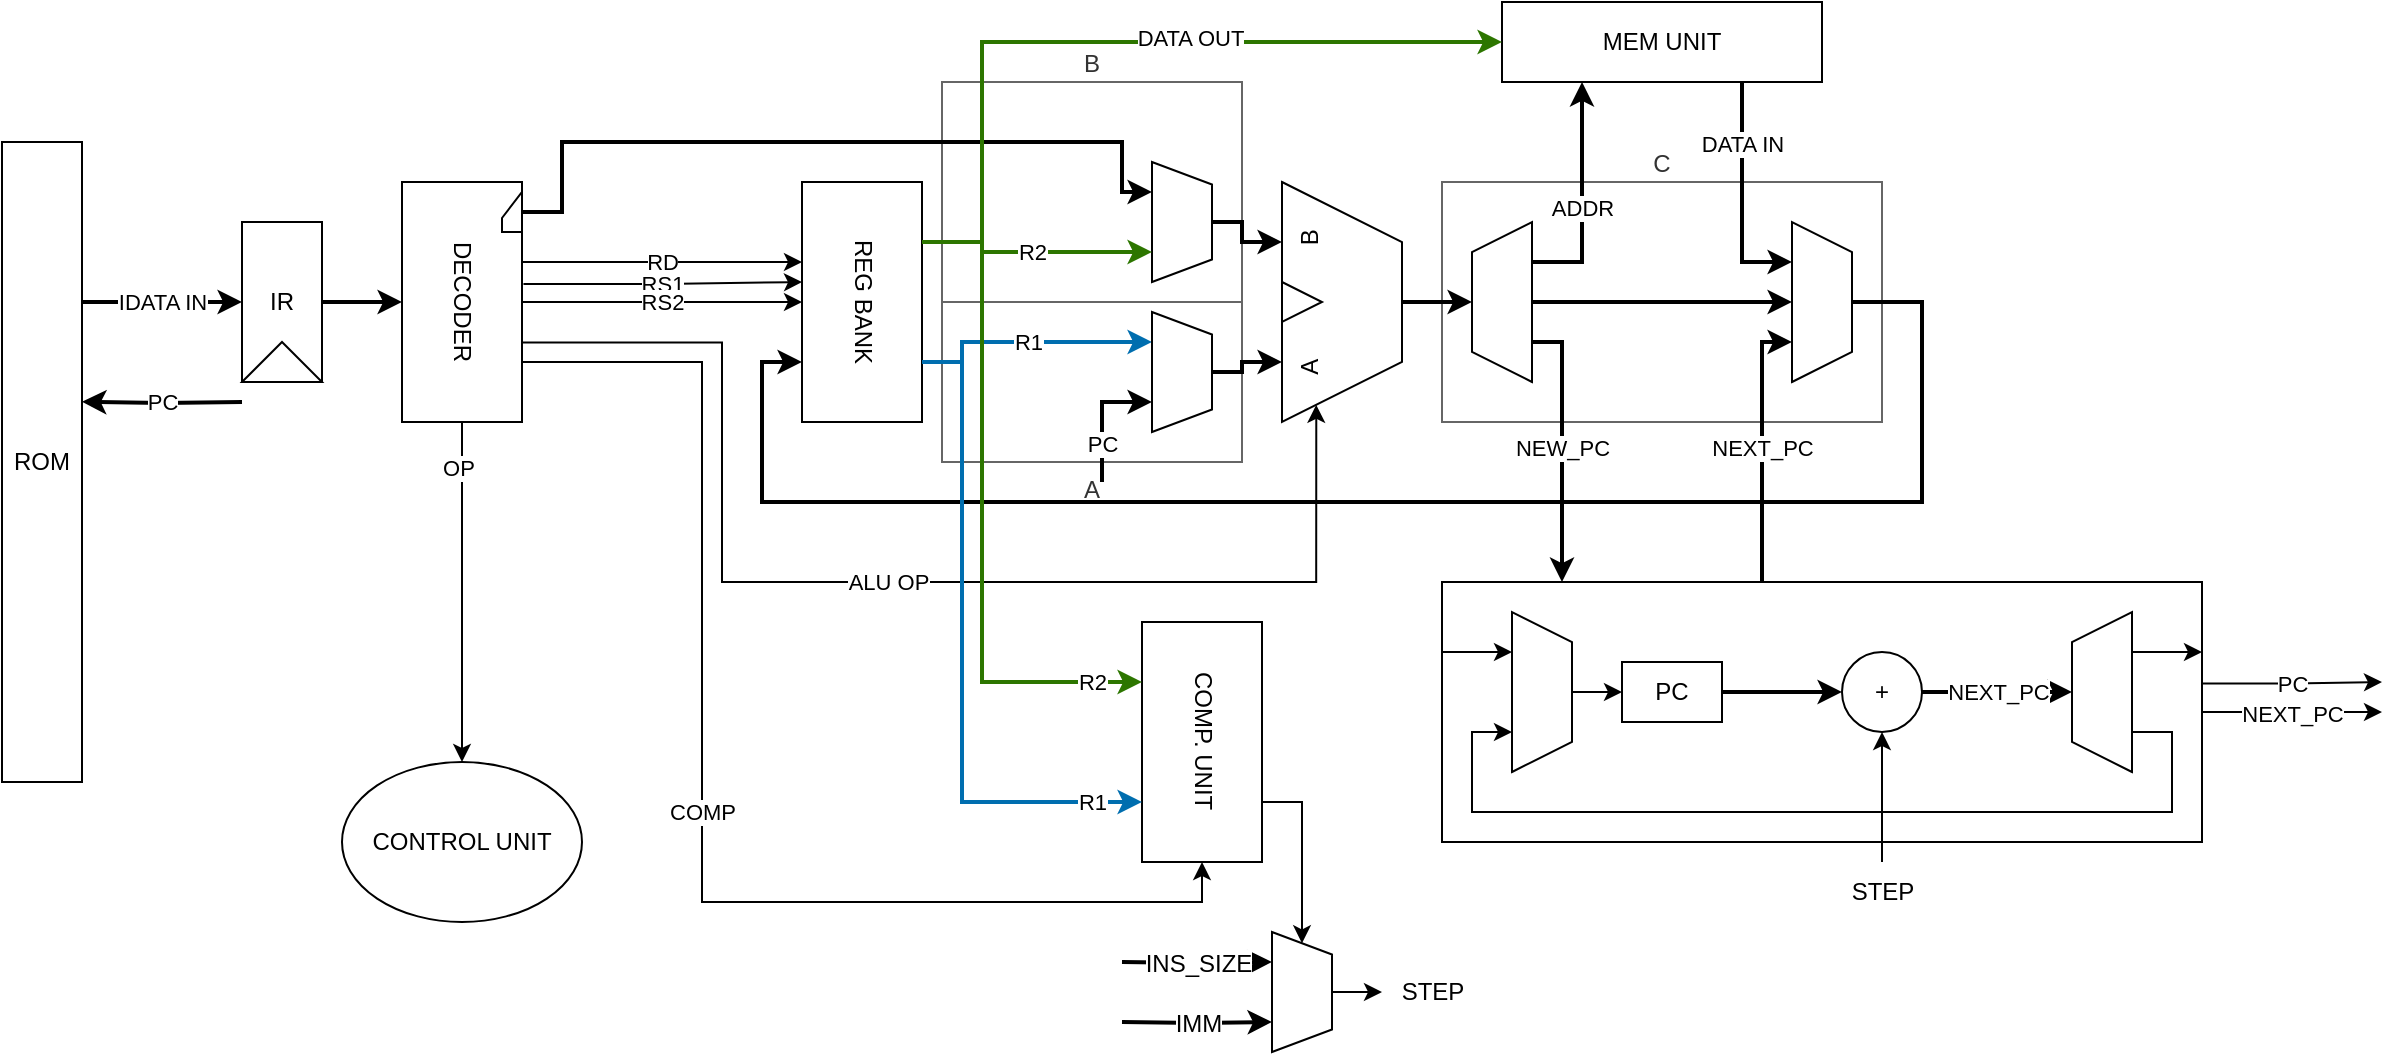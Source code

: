 <mxfile version="26.0.11" pages="4">
  <diagram id="NMhR2VgDH_q-dbBwxF6J" name="Core">
    <mxGraphModel dx="1809" dy="1718" grid="1" gridSize="10" guides="1" tooltips="1" connect="1" arrows="1" fold="1" page="1" pageScale="1" pageWidth="827" pageHeight="1169" math="0" shadow="0">
      <root>
        <mxCell id="0" />
        <mxCell id="1" parent="0" />
        <mxCell id="hncAvz_7t7Qo_2eILnNB-1" value="B" style="rounded=0;whiteSpace=wrap;html=1;fillColor=none;labelPosition=center;verticalLabelPosition=top;align=center;verticalAlign=bottom;fontColor=#333333;strokeColor=#666666;" parent="1" vertex="1">
          <mxGeometry x="310" y="-10" width="150" height="110" as="geometry" />
        </mxCell>
        <mxCell id="F1Z5j1O0vXJ2bHmUh1ND-13" value="A" style="rounded=0;whiteSpace=wrap;html=1;fillColor=none;labelPosition=center;verticalLabelPosition=bottom;align=center;verticalAlign=top;fontColor=#333333;strokeColor=#666666;" parent="1" vertex="1">
          <mxGeometry x="310" y="100" width="150" height="80" as="geometry" />
        </mxCell>
        <mxCell id="hncAvz_7t7Qo_2eILnNB-2" value="C" style="rounded=0;whiteSpace=wrap;html=1;fillColor=none;labelPosition=center;verticalLabelPosition=top;align=center;verticalAlign=bottom;fontColor=#333333;strokeColor=#666666;" parent="1" vertex="1">
          <mxGeometry x="560" y="40" width="220" height="120" as="geometry" />
        </mxCell>
        <mxCell id="nFlebC-8E2U5Z7Vgu-yv-2" style="edgeStyle=orthogonalEdgeStyle;rounded=0;orthogonalLoop=1;jettySize=auto;html=1;entryX=0.75;entryY=0;entryDx=0;entryDy=0;strokeWidth=2;exitX=0.25;exitY=1;exitDx=0;exitDy=0;fillColor=#1ba1e2;strokeColor=#006EAF;" parent="1" source="sHq0dSv3WL6oQNOAlgIy-1" target="F1Z5j1O0vXJ2bHmUh1ND-6" edge="1">
          <mxGeometry relative="1" as="geometry">
            <mxPoint x="410" y="130" as="targetPoint" />
            <Array as="points">
              <mxPoint x="320" y="130" />
              <mxPoint x="320" y="120" />
            </Array>
          </mxGeometry>
        </mxCell>
        <mxCell id="kpL3JhKYGGDNCPcOYrwn-55" value="R1" style="edgeLabel;html=1;align=center;verticalAlign=middle;resizable=0;points=[];" parent="nFlebC-8E2U5Z7Vgu-yv-2" vertex="1" connectable="0">
          <mxGeometry relative="1" as="geometry">
            <mxPoint as="offset" />
          </mxGeometry>
        </mxCell>
        <mxCell id="sHq0dSv3WL6oQNOAlgIy-1" value="REG BANK" style="rounded=0;whiteSpace=wrap;html=1;direction=north;textDirection=vertical-lr;" parent="1" vertex="1">
          <mxGeometry x="240" y="40" width="60" height="120" as="geometry" />
        </mxCell>
        <mxCell id="nFlebC-8E2U5Z7Vgu-yv-3" style="edgeStyle=orthogonalEdgeStyle;rounded=0;orthogonalLoop=1;jettySize=auto;html=1;strokeWidth=2;entryX=0.75;entryY=0;entryDx=0;entryDy=0;" parent="1" source="nFlebC-8E2U5Z7Vgu-yv-1" target="kpL3JhKYGGDNCPcOYrwn-3" edge="1">
          <mxGeometry relative="1" as="geometry">
            <mxPoint x="370" y="100" as="targetPoint" />
            <Array as="points">
              <mxPoint x="120" y="55" />
              <mxPoint x="120" y="20" />
              <mxPoint x="400" y="20" />
              <mxPoint x="400" y="45" />
            </Array>
          </mxGeometry>
        </mxCell>
        <mxCell id="nFlebC-8E2U5Z7Vgu-yv-6" style="edgeStyle=orthogonalEdgeStyle;rounded=0;orthogonalLoop=1;jettySize=auto;html=1;exitX=0.425;exitY=-0.012;exitDx=0;exitDy=0;exitPerimeter=0;" parent="1" source="nFlebC-8E2U5Z7Vgu-yv-4" edge="1">
          <mxGeometry relative="1" as="geometry">
            <mxPoint x="240" y="90" as="targetPoint" />
          </mxGeometry>
        </mxCell>
        <mxCell id="kpL3JhKYGGDNCPcOYrwn-52" value="RS1" style="edgeLabel;html=1;align=center;verticalAlign=middle;resizable=0;points=[];" parent="nFlebC-8E2U5Z7Vgu-yv-6" vertex="1" connectable="0">
          <mxGeometry relative="1" as="geometry">
            <mxPoint as="offset" />
          </mxGeometry>
        </mxCell>
        <mxCell id="nFlebC-8E2U5Z7Vgu-yv-7" style="edgeStyle=orthogonalEdgeStyle;rounded=0;orthogonalLoop=1;jettySize=auto;html=1;exitX=0.368;exitY=-0.013;exitDx=0;exitDy=0;entryX=0.632;entryY=0.013;entryDx=0;entryDy=0;entryPerimeter=0;exitPerimeter=0;" parent="1" edge="1">
          <mxGeometry relative="1" as="geometry">
            <mxPoint x="100" y="100" as="sourcePoint" />
            <mxPoint x="240" y="100" as="targetPoint" />
          </mxGeometry>
        </mxCell>
        <mxCell id="kpL3JhKYGGDNCPcOYrwn-53" value="RS2" style="edgeLabel;html=1;align=center;verticalAlign=middle;resizable=0;points=[];" parent="nFlebC-8E2U5Z7Vgu-yv-7" vertex="1" connectable="0">
          <mxGeometry relative="1" as="geometry">
            <mxPoint as="offset" />
          </mxGeometry>
        </mxCell>
        <mxCell id="kpL3JhKYGGDNCPcOYrwn-7" style="edgeStyle=orthogonalEdgeStyle;rounded=0;orthogonalLoop=1;jettySize=auto;html=1;exitX=0.669;exitY=0.012;exitDx=0;exitDy=0;entryX=1;entryY=0.75;entryDx=0;entryDy=0;exitPerimeter=0;" parent="1" source="nFlebC-8E2U5Z7Vgu-yv-4" target="rwtQKl1CALkP6kY6kDD2-2" edge="1">
          <mxGeometry relative="1" as="geometry">
            <Array as="points">
              <mxPoint x="200" y="120" />
              <mxPoint x="200" y="240" />
              <mxPoint x="497" y="240" />
            </Array>
          </mxGeometry>
        </mxCell>
        <mxCell id="kpL3JhKYGGDNCPcOYrwn-51" value="ALU OP" style="edgeLabel;html=1;align=center;verticalAlign=middle;resizable=0;points=[];" parent="kpL3JhKYGGDNCPcOYrwn-7" vertex="1" connectable="0">
          <mxGeometry relative="1" as="geometry">
            <mxPoint as="offset" />
          </mxGeometry>
        </mxCell>
        <mxCell id="kpL3JhKYGGDNCPcOYrwn-48" style="edgeStyle=orthogonalEdgeStyle;rounded=0;orthogonalLoop=1;jettySize=auto;html=1;" parent="1" source="nFlebC-8E2U5Z7Vgu-yv-4" target="kpL3JhKYGGDNCPcOYrwn-47" edge="1">
          <mxGeometry relative="1" as="geometry" />
        </mxCell>
        <mxCell id="kpL3JhKYGGDNCPcOYrwn-49" value="OP" style="edgeLabel;html=1;align=center;verticalAlign=middle;resizable=0;points=[];" parent="kpL3JhKYGGDNCPcOYrwn-48" vertex="1" connectable="0">
          <mxGeometry x="-0.732" y="-2" relative="1" as="geometry">
            <mxPoint as="offset" />
          </mxGeometry>
        </mxCell>
        <mxCell id="kpL3JhKYGGDNCPcOYrwn-6" style="edgeStyle=orthogonalEdgeStyle;rounded=0;orthogonalLoop=1;jettySize=auto;html=1;exitX=0.5;exitY=1;exitDx=0;exitDy=0;entryX=0.25;entryY=1;entryDx=0;entryDy=0;strokeWidth=2;" parent="1" source="kpL3JhKYGGDNCPcOYrwn-3" target="rwtQKl1CALkP6kY6kDD2-2" edge="1">
          <mxGeometry relative="1" as="geometry">
            <Array as="points">
              <mxPoint x="460" y="60" />
              <mxPoint x="460" y="70" />
            </Array>
          </mxGeometry>
        </mxCell>
        <mxCell id="kpL3JhKYGGDNCPcOYrwn-3" value="" style="verticalLabelPosition=middle;verticalAlign=middle;html=1;shape=trapezoid;perimeter=trapezoidPerimeter;whiteSpace=wrap;size=0.188;arcSize=10;flipV=1;labelPosition=center;align=center;rotation=-90;" parent="1" vertex="1">
          <mxGeometry x="400" y="45" width="60" height="30" as="geometry" />
        </mxCell>
        <mxCell id="kpL3JhKYGGDNCPcOYrwn-8" style="edgeStyle=orthogonalEdgeStyle;rounded=0;orthogonalLoop=1;jettySize=auto;html=1;exitX=0.5;exitY=0;exitDx=0;exitDy=0;entryX=0.5;entryY=0;entryDx=0;entryDy=0;strokeWidth=2;" parent="1" source="rwtQKl1CALkP6kY6kDD2-2" target="kpL3JhKYGGDNCPcOYrwn-9" edge="1">
          <mxGeometry relative="1" as="geometry" />
        </mxCell>
        <mxCell id="kpL3JhKYGGDNCPcOYrwn-25" style="edgeStyle=orthogonalEdgeStyle;rounded=0;orthogonalLoop=1;jettySize=auto;html=1;exitX=0.75;exitY=1;exitDx=0;exitDy=0;entryX=0.25;entryY=1;entryDx=0;entryDy=0;strokeWidth=2;" parent="1" source="kpL3JhKYGGDNCPcOYrwn-9" target="kpL3JhKYGGDNCPcOYrwn-13" edge="1">
          <mxGeometry relative="1" as="geometry" />
        </mxCell>
        <mxCell id="kpL3JhKYGGDNCPcOYrwn-58" value="ADDR" style="edgeLabel;html=1;align=center;verticalAlign=middle;resizable=0;points=[];" parent="kpL3JhKYGGDNCPcOYrwn-25" vertex="1" connectable="0">
          <mxGeometry x="-0.084" relative="1" as="geometry">
            <mxPoint as="offset" />
          </mxGeometry>
        </mxCell>
        <mxCell id="kpL3JhKYGGDNCPcOYrwn-27" style="edgeStyle=orthogonalEdgeStyle;rounded=0;orthogonalLoop=1;jettySize=auto;html=1;exitX=0.5;exitY=1;exitDx=0;exitDy=0;entryX=0.5;entryY=0;entryDx=0;entryDy=0;strokeWidth=2;" parent="1" source="kpL3JhKYGGDNCPcOYrwn-9" target="kpL3JhKYGGDNCPcOYrwn-11" edge="1">
          <mxGeometry relative="1" as="geometry" />
        </mxCell>
        <mxCell id="kpL3JhKYGGDNCPcOYrwn-9" value="" style="verticalLabelPosition=middle;verticalAlign=middle;html=1;shape=trapezoid;perimeter=trapezoidPerimeter;whiteSpace=wrap;size=0.188;arcSize=10;flipV=0;labelPosition=center;align=center;rotation=-90;flipH=0;" parent="1" vertex="1">
          <mxGeometry x="550" y="85" width="80" height="30" as="geometry" />
        </mxCell>
        <mxCell id="kpL3JhKYGGDNCPcOYrwn-20" style="edgeStyle=orthogonalEdgeStyle;rounded=0;orthogonalLoop=1;jettySize=auto;html=1;exitX=0.5;exitY=1;exitDx=0;exitDy=0;entryX=0.25;entryY=0;entryDx=0;entryDy=0;strokeWidth=2;" parent="1" source="kpL3JhKYGGDNCPcOYrwn-11" target="sHq0dSv3WL6oQNOAlgIy-1" edge="1">
          <mxGeometry relative="1" as="geometry">
            <Array as="points">
              <mxPoint x="800" y="100" />
              <mxPoint x="800" y="200" />
              <mxPoint x="220" y="200" />
              <mxPoint x="220" y="130" />
            </Array>
          </mxGeometry>
        </mxCell>
        <mxCell id="kpL3JhKYGGDNCPcOYrwn-11" value="" style="verticalLabelPosition=middle;verticalAlign=middle;html=1;shape=trapezoid;perimeter=trapezoidPerimeter;whiteSpace=wrap;size=0.188;arcSize=10;flipV=1;labelPosition=center;align=center;rotation=-90;flipH=0;" parent="1" vertex="1">
          <mxGeometry x="710" y="85" width="80" height="30" as="geometry" />
        </mxCell>
        <mxCell id="kpL3JhKYGGDNCPcOYrwn-26" style="edgeStyle=orthogonalEdgeStyle;rounded=0;orthogonalLoop=1;jettySize=auto;html=1;exitX=0.75;exitY=1;exitDx=0;exitDy=0;entryX=0.75;entryY=0;entryDx=0;entryDy=0;strokeWidth=2;" parent="1" source="kpL3JhKYGGDNCPcOYrwn-13" target="kpL3JhKYGGDNCPcOYrwn-11" edge="1">
          <mxGeometry relative="1" as="geometry" />
        </mxCell>
        <mxCell id="kpL3JhKYGGDNCPcOYrwn-57" value="DATA IN" style="edgeLabel;html=1;align=center;verticalAlign=middle;resizable=0;points=[];" parent="kpL3JhKYGGDNCPcOYrwn-26" vertex="1" connectable="0">
          <mxGeometry x="-0.467" relative="1" as="geometry">
            <mxPoint as="offset" />
          </mxGeometry>
        </mxCell>
        <mxCell id="kpL3JhKYGGDNCPcOYrwn-13" value="MEM UNIT" style="rounded=0;whiteSpace=wrap;html=1;flipV=0;" parent="1" vertex="1">
          <mxGeometry x="590" y="-50" width="160" height="40" as="geometry" />
        </mxCell>
        <mxCell id="kpL3JhKYGGDNCPcOYrwn-19" style="edgeStyle=orthogonalEdgeStyle;rounded=0;orthogonalLoop=1;jettySize=auto;html=1;exitX=0.75;exitY=1;exitDx=0;exitDy=0;strokeWidth=2;entryX=0;entryY=0.5;entryDx=0;entryDy=0;fillColor=#60a917;strokeColor=#2D7600;" parent="1" source="sHq0dSv3WL6oQNOAlgIy-1" target="kpL3JhKYGGDNCPcOYrwn-13" edge="1">
          <mxGeometry relative="1" as="geometry">
            <mxPoint x="550" y="-100" as="targetPoint" />
            <Array as="points">
              <mxPoint x="330" y="70" />
              <mxPoint x="330" y="-30" />
            </Array>
            <mxPoint x="365" y="45" as="sourcePoint" />
          </mxGeometry>
        </mxCell>
        <mxCell id="kpL3JhKYGGDNCPcOYrwn-56" value="DATA OUT" style="edgeLabel;html=1;align=center;verticalAlign=middle;resizable=0;points=[];" parent="kpL3JhKYGGDNCPcOYrwn-19" vertex="1" connectable="0">
          <mxGeometry x="0.2" y="2" relative="1" as="geometry">
            <mxPoint as="offset" />
          </mxGeometry>
        </mxCell>
        <mxCell id="rwtQKl1CALkP6kY6kDD2-2" value="A&amp;nbsp; &amp;nbsp; &amp;nbsp; &amp;nbsp; &amp;nbsp; &amp;nbsp; &amp;nbsp; &amp;nbsp; &amp;nbsp;B" style="shape=trapezoid;perimeter=trapezoidPerimeter;whiteSpace=wrap;html=1;fixedSize=1;direction=west;size=30;rotation=-90;labelPosition=center;verticalLabelPosition=middle;align=center;verticalAlign=top;labelBorderColor=none;textShadow=0;flipV=0;flipH=0;" parent="1" vertex="1">
          <mxGeometry x="450" y="70" width="120" height="60" as="geometry" />
        </mxCell>
        <mxCell id="rwtQKl1CALkP6kY6kDD2-5" value="" style="triangle;whiteSpace=wrap;html=1;rotation=0;" parent="1" vertex="1">
          <mxGeometry x="480" y="90" width="20" height="20" as="geometry" />
        </mxCell>
        <mxCell id="kpL3JhKYGGDNCPcOYrwn-24" style="edgeStyle=orthogonalEdgeStyle;rounded=0;orthogonalLoop=1;jettySize=auto;html=1;exitX=1;exitY=0.25;exitDx=0;exitDy=0;strokeWidth=2;entryX=0;entryY=0.5;entryDx=0;entryDy=0;" parent="1" source="nvjk1FdQRk36nMy8JmEz-1" target="ILtyUZUsakUtdtW_zUv3-5" edge="1">
          <mxGeometry relative="1" as="geometry">
            <mxPoint x="-30" y="100" as="targetPoint" />
            <mxPoint x="-122.8" y="99.84" as="sourcePoint" />
          </mxGeometry>
        </mxCell>
        <mxCell id="TYaZw21MfKf-qoarmeTp-1" value="IDATA IN" style="edgeLabel;html=1;align=center;verticalAlign=middle;resizable=0;points=[];" parent="kpL3JhKYGGDNCPcOYrwn-24" vertex="1" connectable="0">
          <mxGeometry relative="1" as="geometry">
            <mxPoint as="offset" />
          </mxGeometry>
        </mxCell>
        <mxCell id="kpL3JhKYGGDNCPcOYrwn-47" value="CONTROL UNIT" style="ellipse;whiteSpace=wrap;html=1;" parent="1" vertex="1">
          <mxGeometry x="10" y="330" width="120" height="80" as="geometry" />
        </mxCell>
        <mxCell id="kpL3JhKYGGDNCPcOYrwn-91" value="" style="group" parent="1" vertex="1" connectable="0">
          <mxGeometry x="560" y="240" width="380" height="130" as="geometry" />
        </mxCell>
        <mxCell id="kpL3JhKYGGDNCPcOYrwn-85" value="" style="rounded=0;whiteSpace=wrap;html=1;" parent="kpL3JhKYGGDNCPcOYrwn-91" vertex="1">
          <mxGeometry width="380" height="130" as="geometry" />
        </mxCell>
        <mxCell id="kpL3JhKYGGDNCPcOYrwn-62" style="edgeStyle=orthogonalEdgeStyle;rounded=0;orthogonalLoop=1;jettySize=auto;html=1;strokeWidth=2;" parent="kpL3JhKYGGDNCPcOYrwn-91" source="kpL3JhKYGGDNCPcOYrwn-65" target="kpL3JhKYGGDNCPcOYrwn-68" edge="1">
          <mxGeometry relative="1" as="geometry" />
        </mxCell>
        <mxCell id="kpL3JhKYGGDNCPcOYrwn-65" value="PC" style="whiteSpace=wrap;html=1;" parent="kpL3JhKYGGDNCPcOYrwn-91" vertex="1">
          <mxGeometry x="90" y="40" width="50" height="30" as="geometry" />
        </mxCell>
        <mxCell id="kpL3JhKYGGDNCPcOYrwn-66" value="" style="edgeStyle=orthogonalEdgeStyle;rounded=0;orthogonalLoop=1;jettySize=auto;html=1;strokeWidth=2;entryX=0.5;entryY=0;entryDx=0;entryDy=0;" parent="kpL3JhKYGGDNCPcOYrwn-91" source="kpL3JhKYGGDNCPcOYrwn-68" target="kpL3JhKYGGDNCPcOYrwn-80" edge="1">
          <mxGeometry relative="1" as="geometry">
            <mxPoint x="310" y="100" as="targetPoint" />
          </mxGeometry>
        </mxCell>
        <mxCell id="kpL3JhKYGGDNCPcOYrwn-67" value="NEXT_PC" style="edgeLabel;html=1;align=center;verticalAlign=middle;resizable=0;points=[];" parent="kpL3JhKYGGDNCPcOYrwn-66" vertex="1" connectable="0">
          <mxGeometry relative="1" as="geometry">
            <mxPoint as="offset" />
          </mxGeometry>
        </mxCell>
        <mxCell id="kpL3JhKYGGDNCPcOYrwn-68" value="+" style="ellipse;whiteSpace=wrap;html=1;aspect=fixed;" parent="kpL3JhKYGGDNCPcOYrwn-91" vertex="1">
          <mxGeometry x="200" y="35" width="40" height="40" as="geometry" />
        </mxCell>
        <mxCell id="kpL3JhKYGGDNCPcOYrwn-79" style="edgeStyle=orthogonalEdgeStyle;rounded=0;orthogonalLoop=1;jettySize=auto;html=1;" parent="kpL3JhKYGGDNCPcOYrwn-91" source="kpL3JhKYGGDNCPcOYrwn-76" target="kpL3JhKYGGDNCPcOYrwn-65" edge="1">
          <mxGeometry relative="1" as="geometry" />
        </mxCell>
        <mxCell id="kpL3JhKYGGDNCPcOYrwn-76" value="" style="verticalLabelPosition=middle;verticalAlign=middle;html=1;shape=trapezoid;perimeter=trapezoidPerimeter;whiteSpace=wrap;size=0.188;arcSize=10;flipV=1;labelPosition=center;align=center;rotation=-90;flipH=0;" parent="kpL3JhKYGGDNCPcOYrwn-91" vertex="1">
          <mxGeometry x="10" y="40" width="80" height="30" as="geometry" />
        </mxCell>
        <mxCell id="kpL3JhKYGGDNCPcOYrwn-84" style="edgeStyle=orthogonalEdgeStyle;rounded=0;orthogonalLoop=1;jettySize=auto;html=1;exitX=0.25;exitY=1;exitDx=0;exitDy=0;entryX=0.25;entryY=0;entryDx=0;entryDy=0;" parent="kpL3JhKYGGDNCPcOYrwn-91" source="kpL3JhKYGGDNCPcOYrwn-80" target="kpL3JhKYGGDNCPcOYrwn-76" edge="1">
          <mxGeometry relative="1" as="geometry">
            <Array as="points">
              <mxPoint x="365" y="75" />
              <mxPoint x="365" y="115" />
              <mxPoint x="15" y="115" />
              <mxPoint x="15" y="75" />
            </Array>
          </mxGeometry>
        </mxCell>
        <mxCell id="kpL3JhKYGGDNCPcOYrwn-80" value="" style="verticalLabelPosition=middle;verticalAlign=middle;html=1;shape=trapezoid;perimeter=trapezoidPerimeter;whiteSpace=wrap;size=0.188;arcSize=10;flipV=0;labelPosition=center;align=center;rotation=-90;flipH=0;" parent="kpL3JhKYGGDNCPcOYrwn-91" vertex="1">
          <mxGeometry x="290" y="40" width="80" height="30" as="geometry" />
        </mxCell>
        <mxCell id="kpL3JhKYGGDNCPcOYrwn-89" value="" style="endArrow=classic;html=1;rounded=0;exitX=0.75;exitY=1;exitDx=0;exitDy=0;" parent="kpL3JhKYGGDNCPcOYrwn-91" source="kpL3JhKYGGDNCPcOYrwn-80" edge="1">
          <mxGeometry width="50" height="50" relative="1" as="geometry">
            <mxPoint x="340" y="35" as="sourcePoint" />
            <mxPoint x="380" y="35" as="targetPoint" />
          </mxGeometry>
        </mxCell>
        <mxCell id="kpL3JhKYGGDNCPcOYrwn-90" value="" style="endArrow=classic;html=1;rounded=0;exitX=0.75;exitY=1;exitDx=0;exitDy=0;" parent="kpL3JhKYGGDNCPcOYrwn-91" edge="1">
          <mxGeometry width="50" height="50" relative="1" as="geometry">
            <mxPoint y="35" as="sourcePoint" />
            <mxPoint x="35" y="35" as="targetPoint" />
          </mxGeometry>
        </mxCell>
        <mxCell id="kpL3JhKYGGDNCPcOYrwn-92" style="edgeStyle=orthogonalEdgeStyle;rounded=0;orthogonalLoop=1;jettySize=auto;html=1;exitX=0.25;exitY=1;exitDx=0;exitDy=0;strokeWidth=2;" parent="1" source="kpL3JhKYGGDNCPcOYrwn-9" target="kpL3JhKYGGDNCPcOYrwn-85" edge="1">
          <mxGeometry relative="1" as="geometry">
            <Array as="points">
              <mxPoint x="620" y="120" />
            </Array>
          </mxGeometry>
        </mxCell>
        <mxCell id="F1Z5j1O0vXJ2bHmUh1ND-9" value="NEW_PC" style="edgeLabel;html=1;align=center;verticalAlign=middle;resizable=0;points=[];" parent="kpL3JhKYGGDNCPcOYrwn-92" vertex="1" connectable="0">
          <mxGeometry relative="1" as="geometry">
            <mxPoint as="offset" />
          </mxGeometry>
        </mxCell>
        <mxCell id="kpL3JhKYGGDNCPcOYrwn-93" style="edgeStyle=orthogonalEdgeStyle;rounded=0;orthogonalLoop=1;jettySize=auto;html=1;entryX=0.25;entryY=0;entryDx=0;entryDy=0;strokeWidth=2;" parent="1" source="kpL3JhKYGGDNCPcOYrwn-85" target="kpL3JhKYGGDNCPcOYrwn-11" edge="1">
          <mxGeometry relative="1" as="geometry">
            <Array as="points">
              <mxPoint x="720" y="120" />
            </Array>
          </mxGeometry>
        </mxCell>
        <mxCell id="F1Z5j1O0vXJ2bHmUh1ND-10" value="NEXT_PC" style="edgeLabel;html=1;align=center;verticalAlign=middle;resizable=0;points=[];" parent="kpL3JhKYGGDNCPcOYrwn-93" vertex="1" connectable="0">
          <mxGeometry relative="1" as="geometry">
            <mxPoint as="offset" />
          </mxGeometry>
        </mxCell>
        <mxCell id="kpL3JhKYGGDNCPcOYrwn-94" value="R" style="edgeStyle=orthogonalEdgeStyle;rounded=0;orthogonalLoop=1;jettySize=auto;html=1;exitX=0.25;exitY=0;exitDx=0;exitDy=0;entryX=0.75;entryY=0;entryDx=0;entryDy=0;" parent="1" edge="1">
          <mxGeometry relative="1" as="geometry">
            <mxPoint x="100" y="80" as="sourcePoint" />
            <mxPoint x="240" y="80" as="targetPoint" />
          </mxGeometry>
        </mxCell>
        <mxCell id="kpL3JhKYGGDNCPcOYrwn-95" value="RD" style="edgeLabel;html=1;align=center;verticalAlign=middle;resizable=0;points=[];" parent="kpL3JhKYGGDNCPcOYrwn-94" vertex="1" connectable="0">
          <mxGeometry relative="1" as="geometry">
            <mxPoint as="offset" />
          </mxGeometry>
        </mxCell>
        <mxCell id="ILtyUZUsakUtdtW_zUv3-11" value="" style="group" parent="1" vertex="1" connectable="0">
          <mxGeometry x="-40" y="60" width="40" height="80" as="geometry" />
        </mxCell>
        <mxCell id="ILtyUZUsakUtdtW_zUv3-5" value="IR" style="rounded=0;whiteSpace=wrap;html=1;container=0;" parent="ILtyUZUsakUtdtW_zUv3-11" vertex="1">
          <mxGeometry width="40" height="80" as="geometry" />
        </mxCell>
        <mxCell id="ILtyUZUsakUtdtW_zUv3-9" value="" style="verticalLabelPosition=bottom;verticalAlign=top;html=1;shape=mxgraph.basic.acute_triangle;dx=0.5;container=0;" parent="ILtyUZUsakUtdtW_zUv3-11" vertex="1">
          <mxGeometry y="60" width="40" height="20" as="geometry" />
        </mxCell>
        <mxCell id="ILtyUZUsakUtdtW_zUv3-12" style="edgeStyle=orthogonalEdgeStyle;rounded=0;orthogonalLoop=1;jettySize=auto;html=1;exitX=1;exitY=0.5;exitDx=0;exitDy=0;entryX=0.5;entryY=1;entryDx=0;entryDy=0;strokeWidth=2;" parent="1" source="ILtyUZUsakUtdtW_zUv3-5" target="nFlebC-8E2U5Z7Vgu-yv-4" edge="1">
          <mxGeometry relative="1" as="geometry" />
        </mxCell>
        <mxCell id="TYaZw21MfKf-qoarmeTp-3" value="" style="edgeStyle=orthogonalEdgeStyle;rounded=0;orthogonalLoop=1;jettySize=auto;html=1;" parent="1" source="kpL3JhKYGGDNCPcOYrwn-85" edge="1">
          <mxGeometry relative="1" as="geometry">
            <mxPoint x="1030" y="305" as="targetPoint" />
          </mxGeometry>
        </mxCell>
        <mxCell id="TYaZw21MfKf-qoarmeTp-4" value="NEXT_PC" style="edgeLabel;html=1;align=center;verticalAlign=middle;resizable=0;points=[];" parent="TYaZw21MfKf-qoarmeTp-3" vertex="1" connectable="0">
          <mxGeometry relative="1" as="geometry">
            <mxPoint as="offset" />
          </mxGeometry>
        </mxCell>
        <mxCell id="TYaZw21MfKf-qoarmeTp-5" value="" style="edgeStyle=orthogonalEdgeStyle;rounded=0;orthogonalLoop=1;jettySize=auto;html=1;exitX=0.999;exitY=0.39;exitDx=0;exitDy=0;exitPerimeter=0;" parent="1" source="kpL3JhKYGGDNCPcOYrwn-85" edge="1">
          <mxGeometry relative="1" as="geometry">
            <mxPoint x="950" y="315" as="sourcePoint" />
            <mxPoint x="1030" y="290" as="targetPoint" />
          </mxGeometry>
        </mxCell>
        <mxCell id="TYaZw21MfKf-qoarmeTp-6" value="PC" style="edgeLabel;html=1;align=center;verticalAlign=middle;resizable=0;points=[];" parent="TYaZw21MfKf-qoarmeTp-5" vertex="1" connectable="0">
          <mxGeometry relative="1" as="geometry">
            <mxPoint as="offset" />
          </mxGeometry>
        </mxCell>
        <mxCell id="nvjk1FdQRk36nMy8JmEz-1" value="ROM" style="rounded=0;whiteSpace=wrap;html=1;flipV=0;" parent="1" vertex="1">
          <mxGeometry x="-160" y="20" width="40" height="320" as="geometry" />
        </mxCell>
        <mxCell id="nvjk1FdQRk36nMy8JmEz-2" style="edgeStyle=orthogonalEdgeStyle;rounded=0;orthogonalLoop=1;jettySize=auto;html=1;strokeWidth=2;entryX=1;entryY=0.406;entryDx=0;entryDy=0;entryPerimeter=0;" parent="1" target="nvjk1FdQRk36nMy8JmEz-1" edge="1">
          <mxGeometry relative="1" as="geometry">
            <mxPoint x="-100.0" y="159.96" as="targetPoint" />
            <mxPoint x="-40" y="150" as="sourcePoint" />
          </mxGeometry>
        </mxCell>
        <mxCell id="nvjk1FdQRk36nMy8JmEz-3" value="PC" style="edgeLabel;html=1;align=center;verticalAlign=middle;resizable=0;points=[];" parent="nvjk1FdQRk36nMy8JmEz-2" vertex="1" connectable="0">
          <mxGeometry relative="1" as="geometry">
            <mxPoint as="offset" />
          </mxGeometry>
        </mxCell>
        <mxCell id="F1Z5j1O0vXJ2bHmUh1ND-2" style="edgeStyle=orthogonalEdgeStyle;rounded=0;orthogonalLoop=1;jettySize=auto;html=1;entryX=0.75;entryY=1;entryDx=0;entryDy=0;exitX=0.5;exitY=1;exitDx=0;exitDy=0;strokeWidth=2;" parent="1" source="F1Z5j1O0vXJ2bHmUh1ND-6" target="rwtQKl1CALkP6kY6kDD2-2" edge="1">
          <mxGeometry relative="1" as="geometry">
            <mxPoint x="440" y="145" as="sourcePoint" />
            <Array as="points">
              <mxPoint x="460" y="135" />
              <mxPoint x="460" y="130" />
            </Array>
          </mxGeometry>
        </mxCell>
        <mxCell id="F1Z5j1O0vXJ2bHmUh1ND-3" value="" style="endArrow=classic;html=1;rounded=0;entryX=0.25;entryY=0;entryDx=0;entryDy=0;strokeWidth=2;" parent="1" target="F1Z5j1O0vXJ2bHmUh1ND-6" edge="1">
          <mxGeometry width="50" height="50" relative="1" as="geometry">
            <mxPoint x="390" y="190" as="sourcePoint" />
            <mxPoint x="410" y="160" as="targetPoint" />
            <Array as="points">
              <mxPoint x="390" y="150" />
            </Array>
          </mxGeometry>
        </mxCell>
        <mxCell id="F1Z5j1O0vXJ2bHmUh1ND-4" value="PC" style="edgeLabel;html=1;align=center;verticalAlign=middle;resizable=0;points=[];" parent="F1Z5j1O0vXJ2bHmUh1ND-3" vertex="1" connectable="0">
          <mxGeometry relative="1" as="geometry">
            <mxPoint y="13" as="offset" />
          </mxGeometry>
        </mxCell>
        <mxCell id="F1Z5j1O0vXJ2bHmUh1ND-6" value="" style="verticalLabelPosition=middle;verticalAlign=middle;html=1;shape=trapezoid;perimeter=trapezoidPerimeter;whiteSpace=wrap;size=0.188;arcSize=10;flipV=1;labelPosition=center;align=center;rotation=-90;" parent="1" vertex="1">
          <mxGeometry x="400" y="120" width="60" height="30" as="geometry" />
        </mxCell>
        <mxCell id="F1Z5j1O0vXJ2bHmUh1ND-20" value="" style="group" parent="1" vertex="1" connectable="0">
          <mxGeometry x="40" y="40" width="60" height="120" as="geometry" />
        </mxCell>
        <mxCell id="nFlebC-8E2U5Z7Vgu-yv-4" value="DECODER" style="rounded=0;whiteSpace=wrap;html=1;rotation=90;" parent="F1Z5j1O0vXJ2bHmUh1ND-20" vertex="1">
          <mxGeometry x="-30" y="30" width="120" height="60" as="geometry" />
        </mxCell>
        <mxCell id="nFlebC-8E2U5Z7Vgu-yv-1" value="" style="shape=manualInput;whiteSpace=wrap;html=1;size=13;" parent="F1Z5j1O0vXJ2bHmUh1ND-20" vertex="1">
          <mxGeometry x="50" y="5" width="10" height="20" as="geometry" />
        </mxCell>
        <mxCell id="6tUuJPWFfSyjMbYEvz0a-6" style="edgeStyle=orthogonalEdgeStyle;rounded=0;orthogonalLoop=1;jettySize=auto;html=1;exitX=0.25;exitY=1;exitDx=0;exitDy=0;entryX=1;entryY=0.5;entryDx=0;entryDy=0;" parent="1" source="6tUuJPWFfSyjMbYEvz0a-1" target="6tUuJPWFfSyjMbYEvz0a-3" edge="1">
          <mxGeometry relative="1" as="geometry" />
        </mxCell>
        <mxCell id="6tUuJPWFfSyjMbYEvz0a-1" value="COMP. UNIT" style="rounded=0;whiteSpace=wrap;html=1;direction=north;textDirection=vertical-lr;" parent="1" vertex="1">
          <mxGeometry x="410" y="260" width="60" height="120" as="geometry" />
        </mxCell>
        <mxCell id="kpL3JhKYGGDNCPcOYrwn-70" value="STEP" style="text;html=1;align=center;verticalAlign=middle;resizable=0;points=[];autosize=1;strokeColor=none;fillColor=none;" parent="1" vertex="1">
          <mxGeometry x="755" y="380" width="50" height="30" as="geometry" />
        </mxCell>
        <mxCell id="kpL3JhKYGGDNCPcOYrwn-69" style="edgeStyle=orthogonalEdgeStyle;rounded=0;orthogonalLoop=1;jettySize=auto;html=1;" parent="1" source="kpL3JhKYGGDNCPcOYrwn-70" target="kpL3JhKYGGDNCPcOYrwn-68" edge="1">
          <mxGeometry relative="1" as="geometry">
            <Array as="points">
              <mxPoint x="780" y="325" />
            </Array>
          </mxGeometry>
        </mxCell>
        <mxCell id="6tUuJPWFfSyjMbYEvz0a-5" style="edgeStyle=orthogonalEdgeStyle;rounded=0;orthogonalLoop=1;jettySize=auto;html=1;" parent="1" source="6tUuJPWFfSyjMbYEvz0a-3" target="6tUuJPWFfSyjMbYEvz0a-4" edge="1">
          <mxGeometry relative="1" as="geometry" />
        </mxCell>
        <mxCell id="6tUuJPWFfSyjMbYEvz0a-3" value="" style="verticalLabelPosition=middle;verticalAlign=middle;html=1;shape=trapezoid;perimeter=trapezoidPerimeter;whiteSpace=wrap;size=0.188;arcSize=10;flipV=1;labelPosition=center;align=center;rotation=-90;" parent="1" vertex="1">
          <mxGeometry x="460" y="430" width="60" height="30" as="geometry" />
        </mxCell>
        <mxCell id="6tUuJPWFfSyjMbYEvz0a-4" value="STEP" style="text;html=1;align=center;verticalAlign=middle;resizable=0;points=[];autosize=1;strokeColor=none;fillColor=none;" parent="1" vertex="1">
          <mxGeometry x="530" y="430" width="50" height="30" as="geometry" />
        </mxCell>
        <mxCell id="6tUuJPWFfSyjMbYEvz0a-7" style="edgeStyle=orthogonalEdgeStyle;rounded=0;orthogonalLoop=1;jettySize=auto;html=1;entryX=0.25;entryY=0;entryDx=0;entryDy=0;strokeWidth=2;exitX=0.25;exitY=1;exitDx=0;exitDy=0;fillColor=#1ba1e2;strokeColor=#006EAF;" parent="1" source="sHq0dSv3WL6oQNOAlgIy-1" target="6tUuJPWFfSyjMbYEvz0a-1" edge="1">
          <mxGeometry relative="1" as="geometry">
            <mxPoint x="397" y="349.26" as="targetPoint" />
            <mxPoint x="330" y="350" as="sourcePoint" />
            <Array as="points">
              <mxPoint x="320" y="130" />
              <mxPoint x="320" y="350" />
            </Array>
          </mxGeometry>
        </mxCell>
        <mxCell id="6tUuJPWFfSyjMbYEvz0a-8" value="R1" style="edgeLabel;html=1;align=center;verticalAlign=middle;resizable=0;points=[];" parent="6tUuJPWFfSyjMbYEvz0a-7" vertex="1" connectable="0">
          <mxGeometry relative="1" as="geometry">
            <mxPoint x="65" y="75" as="offset" />
          </mxGeometry>
        </mxCell>
        <mxCell id="6tUuJPWFfSyjMbYEvz0a-9" style="edgeStyle=orthogonalEdgeStyle;rounded=0;orthogonalLoop=1;jettySize=auto;html=1;entryX=0.75;entryY=0;entryDx=0;entryDy=0;strokeWidth=2;exitX=0.75;exitY=1;exitDx=0;exitDy=0;fillColor=#60a917;strokeColor=#2D7600;" parent="1" source="sHq0dSv3WL6oQNOAlgIy-1" target="6tUuJPWFfSyjMbYEvz0a-1" edge="1">
          <mxGeometry relative="1" as="geometry">
            <mxPoint x="317" y="289.26" as="targetPoint" />
            <mxPoint x="330" y="290" as="sourcePoint" />
            <Array as="points">
              <mxPoint x="330" y="70" />
              <mxPoint x="330" y="290" />
            </Array>
          </mxGeometry>
        </mxCell>
        <mxCell id="6tUuJPWFfSyjMbYEvz0a-18" value="R2" style="edgeLabel;html=1;align=center;verticalAlign=middle;resizable=0;points=[];" parent="6tUuJPWFfSyjMbYEvz0a-9" vertex="1" connectable="0">
          <mxGeometry relative="1" as="geometry">
            <mxPoint x="55" y="85" as="offset" />
          </mxGeometry>
        </mxCell>
        <mxCell id="6tUuJPWFfSyjMbYEvz0a-11" style="edgeStyle=orthogonalEdgeStyle;rounded=0;orthogonalLoop=1;jettySize=auto;html=1;exitX=0.75;exitY=0;exitDx=0;exitDy=0;entryX=0;entryY=0.5;entryDx=0;entryDy=0;" parent="1" source="nFlebC-8E2U5Z7Vgu-yv-4" target="6tUuJPWFfSyjMbYEvz0a-1" edge="1">
          <mxGeometry relative="1" as="geometry">
            <Array as="points">
              <mxPoint x="190" y="130" />
              <mxPoint x="190" y="400" />
              <mxPoint x="440" y="400" />
            </Array>
          </mxGeometry>
        </mxCell>
        <mxCell id="6tUuJPWFfSyjMbYEvz0a-12" value="COMP" style="edgeLabel;html=1;align=center;verticalAlign=middle;resizable=0;points=[];" parent="6tUuJPWFfSyjMbYEvz0a-11" vertex="1" connectable="0">
          <mxGeometry relative="1" as="geometry">
            <mxPoint as="offset" />
          </mxGeometry>
        </mxCell>
        <mxCell id="6tUuJPWFfSyjMbYEvz0a-14" style="edgeStyle=orthogonalEdgeStyle;rounded=0;orthogonalLoop=1;jettySize=auto;html=1;entryX=0.75;entryY=0;entryDx=0;entryDy=0;strokeWidth=2;" parent="1" target="6tUuJPWFfSyjMbYEvz0a-3" edge="1">
          <mxGeometry relative="1" as="geometry">
            <mxPoint x="460" y="429.52" as="targetPoint" />
            <mxPoint x="400" y="430" as="sourcePoint" />
          </mxGeometry>
        </mxCell>
        <mxCell id="6tUuJPWFfSyjMbYEvz0a-15" value="&lt;span style=&quot;font-size: 12px;&quot;&gt;INS_SIZE&lt;/span&gt;" style="edgeLabel;html=1;align=center;verticalAlign=middle;resizable=0;points=[];fontColor=default;labelBackgroundColor=default;" parent="6tUuJPWFfSyjMbYEvz0a-14" vertex="1" connectable="0">
          <mxGeometry relative="1" as="geometry">
            <mxPoint as="offset" />
          </mxGeometry>
        </mxCell>
        <mxCell id="6tUuJPWFfSyjMbYEvz0a-16" style="edgeStyle=orthogonalEdgeStyle;rounded=0;orthogonalLoop=1;jettySize=auto;html=1;strokeWidth=2;entryX=0.25;entryY=0;entryDx=0;entryDy=0;" parent="1" target="6tUuJPWFfSyjMbYEvz0a-3" edge="1">
          <mxGeometry relative="1" as="geometry">
            <mxPoint x="420" y="330" as="targetPoint" />
            <mxPoint x="400" y="460" as="sourcePoint" />
          </mxGeometry>
        </mxCell>
        <mxCell id="6tUuJPWFfSyjMbYEvz0a-17" value="&lt;span style=&quot;font-size: 12px;&quot;&gt;IMM&lt;/span&gt;" style="edgeLabel;html=1;align=center;verticalAlign=middle;resizable=0;points=[];fontColor=default;labelBackgroundColor=default;" parent="6tUuJPWFfSyjMbYEvz0a-16" vertex="1" connectable="0">
          <mxGeometry relative="1" as="geometry">
            <mxPoint as="offset" />
          </mxGeometry>
        </mxCell>
        <mxCell id="kpL3JhKYGGDNCPcOYrwn-5" style="edgeStyle=orthogonalEdgeStyle;rounded=0;orthogonalLoop=1;jettySize=auto;html=1;entryX=0.25;entryY=0;entryDx=0;entryDy=0;strokeWidth=2;exitX=0.75;exitY=1;exitDx=0;exitDy=0;fillColor=#60a917;strokeColor=#2D7600;" parent="1" source="sHq0dSv3WL6oQNOAlgIy-1" target="kpL3JhKYGGDNCPcOYrwn-3" edge="1">
          <mxGeometry relative="1" as="geometry">
            <mxPoint x="335" y="60" as="targetPoint" />
            <mxPoint x="310" y="60" as="sourcePoint" />
            <Array as="points">
              <mxPoint x="330" y="70" />
              <mxPoint x="330" y="75" />
            </Array>
          </mxGeometry>
        </mxCell>
        <mxCell id="kpL3JhKYGGDNCPcOYrwn-54" value="R2" style="edgeLabel;html=1;align=center;verticalAlign=middle;resizable=0;points=[];labelBackgroundColor=default;fontColor=default;textShadow=0;labelBorderColor=none;" parent="kpL3JhKYGGDNCPcOYrwn-5" vertex="1" connectable="0">
          <mxGeometry relative="1" as="geometry">
            <mxPoint as="offset" />
          </mxGeometry>
        </mxCell>
      </root>
    </mxGraphModel>
  </diagram>
  <diagram id="SZAx_SqoBJcESYMJ47G2" name="System">
    <mxGraphModel dx="2251" dy="1965" grid="1" gridSize="10" guides="1" tooltips="1" connect="1" arrows="1" fold="1" page="1" pageScale="1" pageWidth="827" pageHeight="1169" math="0" shadow="0">
      <root>
        <mxCell id="0" />
        <mxCell id="1" parent="0" />
        <mxCell id="Nnbd3_QBLv7Jj-xSeTyt-8" value="FPGA" style="rounded=0;whiteSpace=wrap;html=1;fillColor=none;fontColor=#333333;strokeColor=default;movable=0;resizable=0;rotatable=0;deletable=0;editable=0;locked=1;connectable=0;labelPosition=center;verticalLabelPosition=top;align=center;verticalAlign=bottom;" parent="1" vertex="1">
          <mxGeometry x="80" y="10" width="740" height="500" as="geometry" />
        </mxCell>
        <mxCell id="yTu13kFuIQBESadn3DpL-9" style="edgeStyle=orthogonalEdgeStyle;rounded=0;orthogonalLoop=1;jettySize=auto;html=1;" parent="1" edge="1">
          <mxGeometry relative="1" as="geometry">
            <mxPoint x="360" y="60" as="sourcePoint" />
            <mxPoint x="480" y="60" as="targetPoint" />
            <Array as="points">
              <mxPoint x="390" y="60" />
              <mxPoint x="390" y="60" />
            </Array>
          </mxGeometry>
        </mxCell>
        <mxCell id="yTu13kFuIQBESadn3DpL-10" value="DATA" style="edgeLabel;html=1;align=center;verticalAlign=middle;resizable=0;points=[];" parent="yTu13kFuIQBESadn3DpL-9" vertex="1" connectable="0">
          <mxGeometry relative="1" as="geometry">
            <mxPoint as="offset" />
          </mxGeometry>
        </mxCell>
        <mxCell id="yTu13kFuIQBESadn3DpL-11" style="edgeStyle=orthogonalEdgeStyle;rounded=0;orthogonalLoop=1;jettySize=auto;html=1;" parent="1" edge="1">
          <mxGeometry relative="1" as="geometry">
            <mxPoint x="480" y="50" as="sourcePoint" />
            <mxPoint x="360" y="50" as="targetPoint" />
            <Array as="points">
              <mxPoint x="380" y="50" />
              <mxPoint x="380" y="50" />
            </Array>
          </mxGeometry>
        </mxCell>
        <mxCell id="yTu13kFuIQBESadn3DpL-12" value="ADDR" style="edgeLabel;html=1;align=center;verticalAlign=middle;resizable=0;points=[];" parent="yTu13kFuIQBESadn3DpL-11" vertex="1" connectable="0">
          <mxGeometry relative="1" as="geometry">
            <mxPoint as="offset" />
          </mxGeometry>
        </mxCell>
        <mxCell id="yTu13kFuIQBESadn3DpL-13" style="edgeStyle=orthogonalEdgeStyle;rounded=0;orthogonalLoop=1;jettySize=auto;html=1;" parent="1" source="yTu13kFuIQBESadn3DpL-1" target="yTu13kFuIQBESadn3DpL-5" edge="1">
          <mxGeometry relative="1" as="geometry">
            <Array as="points">
              <mxPoint x="410" y="70" />
              <mxPoint x="410" y="70" />
            </Array>
          </mxGeometry>
        </mxCell>
        <mxCell id="yTu13kFuIQBESadn3DpL-14" value="CNT" style="edgeLabel;html=1;align=center;verticalAlign=middle;resizable=0;points=[];" parent="yTu13kFuIQBESadn3DpL-13" vertex="1" connectable="0">
          <mxGeometry relative="1" as="geometry">
            <mxPoint as="offset" />
          </mxGeometry>
        </mxCell>
        <mxCell id="Nnbd3_QBLv7Jj-xSeTyt-7" style="edgeStyle=orthogonalEdgeStyle;rounded=0;orthogonalLoop=1;jettySize=auto;html=1;startArrow=classic;startFill=1;" parent="1" source="yTu13kFuIQBESadn3DpL-1" target="yTu13kFuIQBESadn3DpL-2" edge="1">
          <mxGeometry relative="1" as="geometry" />
        </mxCell>
        <mxCell id="yTu13kFuIQBESadn3DpL-1" value="ICACHE" style="whiteSpace=wrap;html=1;aspect=fixed;sketch=1;curveFitting=1;jiggle=2;" parent="1" vertex="1">
          <mxGeometry x="480" y="40" width="80" height="80" as="geometry" />
        </mxCell>
        <mxCell id="yTu13kFuIQBESadn3DpL-2" value="DCACHE" style="whiteSpace=wrap;html=1;aspect=fixed;sketch=1;curveFitting=1;jiggle=2;" parent="1" vertex="1">
          <mxGeometry x="480" y="160" width="80" height="80" as="geometry" />
        </mxCell>
        <mxCell id="yTu13kFuIQBESadn3DpL-19" style="edgeStyle=orthogonalEdgeStyle;rounded=0;orthogonalLoop=1;jettySize=auto;html=1;startArrow=classic;startFill=1;strokeWidth=3;" parent="1" source="yTu13kFuIQBESadn3DpL-3" target="yTu13kFuIQBESadn3DpL-18" edge="1">
          <mxGeometry relative="1" as="geometry" />
        </mxCell>
        <mxCell id="yTu13kFuIQBESadn3DpL-3" value="2MB RAM" style="whiteSpace=wrap;html=1;aspect=fixed;sketch=1;curveFitting=1;jiggle=2;" parent="1" vertex="1">
          <mxGeometry x="-200" y="10" width="200" height="200" as="geometry" />
        </mxCell>
        <mxCell id="yTu13kFuIQBESadn3DpL-5" value="BUS" style="rounded=0;whiteSpace=wrap;html=1;textDirection=vertical-lr;" parent="1" vertex="1">
          <mxGeometry x="320" y="40" width="40" height="420" as="geometry" />
        </mxCell>
        <mxCell id="yTu13kFuIQBESadn3DpL-17" value="CNT=control signals&lt;br&gt;write/~read and req" style="text;html=1;align=center;verticalAlign=middle;resizable=0;points=[];autosize=1;strokeColor=none;fillColor=none;" parent="1" vertex="1">
          <mxGeometry x="670" y="20" width="140" height="40" as="geometry" />
        </mxCell>
        <mxCell id="Nnbd3_QBLv7Jj-xSeTyt-10" style="edgeStyle=orthogonalEdgeStyle;rounded=0;orthogonalLoop=1;jettySize=auto;html=1;startArrow=classic;startFill=1;strokeWidth=2;" parent="1" source="yTu13kFuIQBESadn3DpL-18" target="yTu13kFuIQBESadn3DpL-5" edge="1">
          <mxGeometry relative="1" as="geometry" />
        </mxCell>
        <mxCell id="yTu13kFuIQBESadn3DpL-18" value="DRAM CNT" style="rounded=0;whiteSpace=wrap;html=1;" parent="1" vertex="1">
          <mxGeometry x="120" y="80" width="120" height="60" as="geometry" />
        </mxCell>
        <mxCell id="Nnbd3_QBLv7Jj-xSeTyt-1" style="edgeStyle=orthogonalEdgeStyle;rounded=0;orthogonalLoop=1;jettySize=auto;html=1;startArrow=classic;startFill=1;" parent="1" edge="1">
          <mxGeometry relative="1" as="geometry">
            <mxPoint x="360" y="180" as="sourcePoint" />
            <mxPoint x="480" y="180" as="targetPoint" />
            <Array as="points">
              <mxPoint x="390" y="180" />
              <mxPoint x="390" y="180" />
            </Array>
          </mxGeometry>
        </mxCell>
        <mxCell id="Nnbd3_QBLv7Jj-xSeTyt-2" value="DATA" style="edgeLabel;html=1;align=center;verticalAlign=middle;resizable=0;points=[];" parent="Nnbd3_QBLv7Jj-xSeTyt-1" vertex="1" connectable="0">
          <mxGeometry relative="1" as="geometry">
            <mxPoint as="offset" />
          </mxGeometry>
        </mxCell>
        <mxCell id="Nnbd3_QBLv7Jj-xSeTyt-3" style="edgeStyle=orthogonalEdgeStyle;rounded=0;orthogonalLoop=1;jettySize=auto;html=1;" parent="1" edge="1">
          <mxGeometry relative="1" as="geometry">
            <mxPoint x="480" y="170" as="sourcePoint" />
            <mxPoint x="360" y="170" as="targetPoint" />
            <Array as="points">
              <mxPoint x="380" y="170" />
              <mxPoint x="380" y="170" />
            </Array>
          </mxGeometry>
        </mxCell>
        <mxCell id="Nnbd3_QBLv7Jj-xSeTyt-4" value="ADDR" style="edgeLabel;html=1;align=center;verticalAlign=middle;resizable=0;points=[];" parent="Nnbd3_QBLv7Jj-xSeTyt-3" vertex="1" connectable="0">
          <mxGeometry relative="1" as="geometry">
            <mxPoint as="offset" />
          </mxGeometry>
        </mxCell>
        <mxCell id="Nnbd3_QBLv7Jj-xSeTyt-5" style="edgeStyle=orthogonalEdgeStyle;rounded=0;orthogonalLoop=1;jettySize=auto;html=1;" parent="1" edge="1">
          <mxGeometry relative="1" as="geometry">
            <Array as="points">
              <mxPoint x="410" y="190" />
              <mxPoint x="410" y="190" />
            </Array>
            <mxPoint x="480" y="190" as="sourcePoint" />
            <mxPoint x="360" y="190" as="targetPoint" />
          </mxGeometry>
        </mxCell>
        <mxCell id="Nnbd3_QBLv7Jj-xSeTyt-6" value="CNT" style="edgeLabel;html=1;align=center;verticalAlign=middle;resizable=0;points=[];" parent="Nnbd3_QBLv7Jj-xSeTyt-5" vertex="1" connectable="0">
          <mxGeometry relative="1" as="geometry">
            <mxPoint as="offset" />
          </mxGeometry>
        </mxCell>
        <mxCell id="Nnbd3_QBLv7Jj-xSeTyt-13" style="edgeStyle=orthogonalEdgeStyle;rounded=0;orthogonalLoop=1;jettySize=auto;html=1;startArrow=classic;startFill=1;exitX=0;exitY=0.25;exitDx=0;exitDy=0;" parent="1" source="Nnbd3_QBLv7Jj-xSeTyt-11" target="yTu13kFuIQBESadn3DpL-1" edge="1">
          <mxGeometry relative="1" as="geometry" />
        </mxCell>
        <mxCell id="Nnbd3_QBLv7Jj-xSeTyt-14" style="edgeStyle=orthogonalEdgeStyle;rounded=0;orthogonalLoop=1;jettySize=auto;html=1;startArrow=classic;startFill=1;exitX=0;exitY=0.75;exitDx=0;exitDy=0;" parent="1" source="Nnbd3_QBLv7Jj-xSeTyt-11" target="yTu13kFuIQBESadn3DpL-2" edge="1">
          <mxGeometry relative="1" as="geometry" />
        </mxCell>
        <mxCell id="Nnbd3_QBLv7Jj-xSeTyt-11" value="CORE" style="whiteSpace=wrap;html=1;aspect=fixed;sketch=1;curveFitting=1;jiggle=2;" parent="1" vertex="1">
          <mxGeometry x="640" y="100" width="80" height="80" as="geometry" />
        </mxCell>
        <mxCell id="_aQj_42ov0IA-WdRDPqf-1" value="ROM" style="whiteSpace=wrap;html=1;aspect=fixed;sketch=1;curveFitting=1;jiggle=2;" parent="1" vertex="1">
          <mxGeometry x="480" y="280" width="80" height="80" as="geometry" />
        </mxCell>
        <mxCell id="_aQj_42ov0IA-WdRDPqf-2" style="edgeStyle=orthogonalEdgeStyle;rounded=0;orthogonalLoop=1;jettySize=auto;html=1;entryX=1;entryY=0.667;entryDx=0;entryDy=0;entryPerimeter=0;" parent="1" source="_aQj_42ov0IA-WdRDPqf-1" target="yTu13kFuIQBESadn3DpL-5" edge="1">
          <mxGeometry relative="1" as="geometry" />
        </mxCell>
      </root>
    </mxGraphModel>
  </diagram>
  <diagram id="zZDvlwwLucYcBtm3ryou" name="Page-4">
    <mxGraphModel dx="982" dy="549" grid="1" gridSize="10" guides="1" tooltips="1" connect="1" arrows="1" fold="1" page="1" pageScale="1" pageWidth="827" pageHeight="1169" math="0" shadow="0">
      <root>
        <mxCell id="0" />
        <mxCell id="1" parent="0" />
        <mxCell id="V-msyZLWl372bgbTkD-r-3" value="" style="edgeStyle=orthogonalEdgeStyle;rounded=0;orthogonalLoop=1;jettySize=auto;html=1;" parent="1" target="V-msyZLWl372bgbTkD-r-1" edge="1">
          <mxGeometry relative="1" as="geometry">
            <mxPoint x="40" y="80" as="sourcePoint" />
          </mxGeometry>
        </mxCell>
        <mxCell id="V-msyZLWl372bgbTkD-r-4" value="RST" style="edgeLabel;html=1;align=center;verticalAlign=middle;resizable=0;points=[];" parent="V-msyZLWl372bgbTkD-r-3" vertex="1" connectable="0">
          <mxGeometry relative="1" as="geometry">
            <mxPoint as="offset" />
          </mxGeometry>
        </mxCell>
        <mxCell id="V-msyZLWl372bgbTkD-r-6" value="" style="edgeStyle=orthogonalEdgeStyle;rounded=0;orthogonalLoop=1;jettySize=auto;html=1;" parent="1" source="V-msyZLWl372bgbTkD-r-1" target="V-msyZLWl372bgbTkD-r-5" edge="1">
          <mxGeometry relative="1" as="geometry" />
        </mxCell>
        <mxCell id="V-msyZLWl372bgbTkD-r-1" value="" style="strokeWidth=2;html=1;shape=mxgraph.flowchart.start_2;whiteSpace=wrap;" parent="1" vertex="1">
          <mxGeometry x="140" y="40" width="80" height="80" as="geometry" />
        </mxCell>
        <mxCell id="V-msyZLWl372bgbTkD-r-8" value="" style="edgeStyle=orthogonalEdgeStyle;rounded=0;orthogonalLoop=1;jettySize=auto;html=1;" parent="1" source="V-msyZLWl372bgbTkD-r-5" target="V-msyZLWl372bgbTkD-r-7" edge="1">
          <mxGeometry relative="1" as="geometry" />
        </mxCell>
        <mxCell id="V-msyZLWl372bgbTkD-r-5" value="IADDR -&amp;gt;" style="strokeWidth=2;html=1;shape=mxgraph.flowchart.start_2;whiteSpace=wrap;" parent="1" vertex="1">
          <mxGeometry x="300" y="40" width="80" height="80" as="geometry" />
        </mxCell>
        <mxCell id="V-msyZLWl372bgbTkD-r-10" value="" style="edgeStyle=orthogonalEdgeStyle;rounded=0;orthogonalLoop=1;jettySize=auto;html=1;" parent="1" source="V-msyZLWl372bgbTkD-r-7" target="V-msyZLWl372bgbTkD-r-9" edge="1">
          <mxGeometry relative="1" as="geometry" />
        </mxCell>
        <mxCell id="V-msyZLWl372bgbTkD-r-7" value="IDATA &amp;lt;-" style="strokeWidth=2;html=1;shape=mxgraph.flowchart.start_2;whiteSpace=wrap;" parent="1" vertex="1">
          <mxGeometry x="460" y="40" width="80" height="80" as="geometry" />
        </mxCell>
        <mxCell id="V-msyZLWl372bgbTkD-r-9" value="EXEC" style="strokeWidth=2;html=1;shape=mxgraph.flowchart.start_2;whiteSpace=wrap;" parent="1" vertex="1">
          <mxGeometry x="620" y="40" width="80" height="80" as="geometry" />
        </mxCell>
        <mxCell id="V-msyZLWl372bgbTkD-r-11" style="edgeStyle=orthogonalEdgeStyle;rounded=0;orthogonalLoop=1;jettySize=auto;html=1;entryX=0.145;entryY=0.855;entryDx=0;entryDy=0;entryPerimeter=0;exitX=0.855;exitY=0.855;exitDx=0;exitDy=0;exitPerimeter=0;curved=1;" parent="1" source="V-msyZLWl372bgbTkD-r-9" target="V-msyZLWl372bgbTkD-r-9" edge="1">
          <mxGeometry relative="1" as="geometry">
            <Array as="points">
              <mxPoint x="688" y="180" />
              <mxPoint x="632" y="180" />
            </Array>
          </mxGeometry>
        </mxCell>
        <mxCell id="GzWvmZo69r_mHMThKqkj-5" value="" style="edgeStyle=orthogonalEdgeStyle;rounded=0;orthogonalLoop=1;jettySize=auto;html=1;" edge="1" parent="1" source="GzWvmZo69r_mHMThKqkj-1" target="GzWvmZo69r_mHMThKqkj-4">
          <mxGeometry relative="1" as="geometry" />
        </mxCell>
        <mxCell id="GzWvmZo69r_mHMThKqkj-7" value="" style="edgeStyle=orthogonalEdgeStyle;rounded=0;orthogonalLoop=1;jettySize=auto;html=1;" edge="1" parent="1" source="GzWvmZo69r_mHMThKqkj-1" target="GzWvmZo69r_mHMThKqkj-6">
          <mxGeometry relative="1" as="geometry">
            <Array as="points">
              <mxPoint x="180" y="390" />
            </Array>
          </mxGeometry>
        </mxCell>
        <mxCell id="GzWvmZo69r_mHMThKqkj-1" value="" style="strokeWidth=2;html=1;shape=mxgraph.flowchart.start_2;whiteSpace=wrap;" vertex="1" parent="1">
          <mxGeometry x="140" y="230" width="80" height="80" as="geometry" />
        </mxCell>
        <mxCell id="GzWvmZo69r_mHMThKqkj-2" value="" style="edgeStyle=orthogonalEdgeStyle;rounded=0;orthogonalLoop=1;jettySize=auto;html=1;entryX=0;entryY=0.5;entryDx=0;entryDy=0;entryPerimeter=0;" edge="1" parent="1" target="GzWvmZo69r_mHMThKqkj-1">
          <mxGeometry relative="1" as="geometry">
            <mxPoint x="40" y="270" as="sourcePoint" />
            <mxPoint x="150" y="90" as="targetPoint" />
          </mxGeometry>
        </mxCell>
        <mxCell id="GzWvmZo69r_mHMThKqkj-3" value="RST" style="edgeLabel;html=1;align=center;verticalAlign=middle;resizable=0;points=[];" vertex="1" connectable="0" parent="GzWvmZo69r_mHMThKqkj-2">
          <mxGeometry relative="1" as="geometry">
            <mxPoint as="offset" />
          </mxGeometry>
        </mxCell>
        <mxCell id="GzWvmZo69r_mHMThKqkj-4" value="ADDR OUT&lt;br&gt;DATA OUT&lt;br&gt;WE" style="strokeWidth=2;html=1;shape=mxgraph.flowchart.start_2;whiteSpace=wrap;" vertex="1" parent="1">
          <mxGeometry x="300" y="230" width="80" height="80" as="geometry" />
        </mxCell>
        <mxCell id="GzWvmZo69r_mHMThKqkj-6" value="ADDR OUT&lt;div&gt;RE&lt;/div&gt;" style="strokeWidth=2;html=1;shape=mxgraph.flowchart.start_2;whiteSpace=wrap;" vertex="1" parent="1">
          <mxGeometry x="300" y="350" width="80" height="80" as="geometry" />
        </mxCell>
      </root>
    </mxGraphModel>
  </diagram>
  <diagram id="V5gin6lazYXZQaEXg9eX" name="Page-5">
    <mxGraphModel dx="814" dy="455" grid="1" gridSize="10" guides="1" tooltips="1" connect="1" arrows="1" fold="1" page="1" pageScale="1" pageWidth="827" pageHeight="1169" math="0" shadow="0">
      <root>
        <mxCell id="0" />
        <mxCell id="1" parent="0" />
        <mxCell id="U15svDkZFYsV-lxJ-Sqg-3" style="edgeStyle=orthogonalEdgeStyle;rounded=0;orthogonalLoop=1;jettySize=auto;html=1;entryX=0.25;entryY=1;entryDx=0;entryDy=0;strokeWidth=2;" edge="1" parent="1" source="U15svDkZFYsV-lxJ-Sqg-1" target="U15svDkZFYsV-lxJ-Sqg-5">
          <mxGeometry relative="1" as="geometry">
            <mxPoint x="320" y="160" as="targetPoint" />
          </mxGeometry>
        </mxCell>
        <mxCell id="U15svDkZFYsV-lxJ-Sqg-1" value="ROM" style="rounded=0;whiteSpace=wrap;html=1;" vertex="1" parent="1">
          <mxGeometry x="180" y="110" width="60" height="100" as="geometry" />
        </mxCell>
        <mxCell id="U15svDkZFYsV-lxJ-Sqg-4" style="edgeStyle=orthogonalEdgeStyle;rounded=0;orthogonalLoop=1;jettySize=auto;html=1;entryX=0.75;entryY=1;entryDx=0;entryDy=0;startArrow=classic;startFill=1;strokeWidth=2;" edge="1" parent="1" source="U15svDkZFYsV-lxJ-Sqg-2" target="U15svDkZFYsV-lxJ-Sqg-5">
          <mxGeometry relative="1" as="geometry">
            <mxPoint x="320" y="240" as="targetPoint" />
          </mxGeometry>
        </mxCell>
        <mxCell id="U15svDkZFYsV-lxJ-Sqg-2" value="RAM" style="rounded=0;whiteSpace=wrap;html=1;" vertex="1" parent="1">
          <mxGeometry x="180" y="210" width="60" height="100" as="geometry" />
        </mxCell>
        <mxCell id="U15svDkZFYsV-lxJ-Sqg-5" value="BUS" style="rounded=0;whiteSpace=wrap;html=1;rotation=90;" vertex="1" parent="1">
          <mxGeometry x="260" y="190" width="160" height="20" as="geometry" />
        </mxCell>
        <mxCell id="U15svDkZFYsV-lxJ-Sqg-10" style="edgeStyle=orthogonalEdgeStyle;rounded=0;orthogonalLoop=1;jettySize=auto;html=1;entryX=0.5;entryY=0;entryDx=0;entryDy=0;startArrow=classic;startFill=1;strokeWidth=2;" edge="1" parent="1" source="U15svDkZFYsV-lxJ-Sqg-6" target="U15svDkZFYsV-lxJ-Sqg-5">
          <mxGeometry relative="1" as="geometry" />
        </mxCell>
        <mxCell id="U15svDkZFYsV-lxJ-Sqg-6" value="Xbar" style="rounded=0;whiteSpace=wrap;html=1;rotation=90;" vertex="1" parent="1">
          <mxGeometry x="380" y="180" width="160" height="40" as="geometry" />
        </mxCell>
        <mxCell id="U15svDkZFYsV-lxJ-Sqg-7" style="edgeStyle=orthogonalEdgeStyle;rounded=0;orthogonalLoop=1;jettySize=auto;html=1;entryX=0;entryY=0.25;entryDx=0;entryDy=0;exitX=0.25;exitY=0;exitDx=0;exitDy=0;strokeWidth=2;startArrow=none;startFill=0;" edge="1" parent="1" source="U15svDkZFYsV-lxJ-Sqg-6" target="U15svDkZFYsV-lxJ-Sqg-9">
          <mxGeometry relative="1" as="geometry" />
        </mxCell>
        <mxCell id="U15svDkZFYsV-lxJ-Sqg-8" style="edgeStyle=orthogonalEdgeStyle;rounded=0;orthogonalLoop=1;jettySize=auto;html=1;entryX=0;entryY=0.75;entryDx=0;entryDy=0;exitX=0.75;exitY=0;exitDx=0;exitDy=0;strokeWidth=2;startArrow=classic;startFill=1;" edge="1" parent="1" source="U15svDkZFYsV-lxJ-Sqg-6" target="U15svDkZFYsV-lxJ-Sqg-9">
          <mxGeometry relative="1" as="geometry" />
        </mxCell>
        <mxCell id="U15svDkZFYsV-lxJ-Sqg-9" value="CORE" style="rounded=0;whiteSpace=wrap;html=1;" vertex="1" parent="1">
          <mxGeometry x="560" y="150" width="100" height="100" as="geometry" />
        </mxCell>
      </root>
    </mxGraphModel>
  </diagram>
</mxfile>
